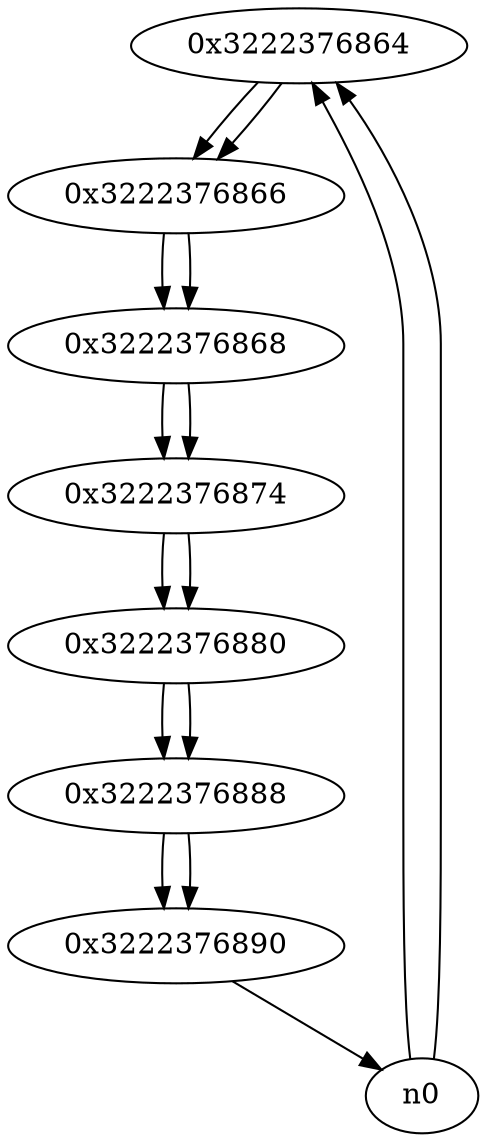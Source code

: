 digraph G{
/* nodes */
  n1 [label="0x3222376864"]
  n2 [label="0x3222376866"]
  n3 [label="0x3222376868"]
  n4 [label="0x3222376874"]
  n5 [label="0x3222376880"]
  n6 [label="0x3222376888"]
  n7 [label="0x3222376890"]
/* edges */
n1 -> n2;
n0 -> n1;
n0 -> n1;
n2 -> n3;
n1 -> n2;
n3 -> n4;
n2 -> n3;
n4 -> n5;
n3 -> n4;
n5 -> n6;
n4 -> n5;
n6 -> n7;
n5 -> n6;
n7 -> n0;
n6 -> n7;
}
